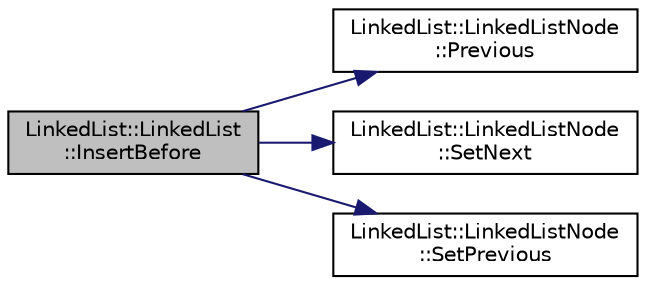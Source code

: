 digraph "LinkedList::LinkedList::InsertBefore"
{
 // LATEX_PDF_SIZE
  edge [fontname="Helvetica",fontsize="10",labelfontname="Helvetica",labelfontsize="10"];
  node [fontname="Helvetica",fontsize="10",shape=record];
  rankdir="LR";
  Node1 [label="LinkedList::LinkedList\l::InsertBefore",height=0.2,width=0.4,color="black", fillcolor="grey75", style="filled", fontcolor="black",tooltip=" "];
  Node1 -> Node2 [color="midnightblue",fontsize="10",style="solid",fontname="Helvetica"];
  Node2 [label="LinkedList::LinkedListNode\l::Previous",height=0.2,width=0.4,color="black", fillcolor="white", style="filled",URL="$d1/ddb/class_linked_list_1_1_linked_list_node.html#a2d05cf34bbec6db31f6e622b2bd21be4",tooltip="Get the previous node in the linked list."];
  Node1 -> Node3 [color="midnightblue",fontsize="10",style="solid",fontname="Helvetica"];
  Node3 [label="LinkedList::LinkedListNode\l::SetNext",height=0.2,width=0.4,color="black", fillcolor="white", style="filled",URL="$d1/ddb/class_linked_list_1_1_linked_list_node.html#a172e4bbf50886e47edd82c3844d8c219",tooltip="Set the node's next pointer."];
  Node1 -> Node4 [color="midnightblue",fontsize="10",style="solid",fontname="Helvetica"];
  Node4 [label="LinkedList::LinkedListNode\l::SetPrevious",height=0.2,width=0.4,color="black", fillcolor="white", style="filled",URL="$d1/ddb/class_linked_list_1_1_linked_list_node.html#aa580eb0aa8117dcd4e794ebc58075008",tooltip="Set the node's previous pointer."];
}
